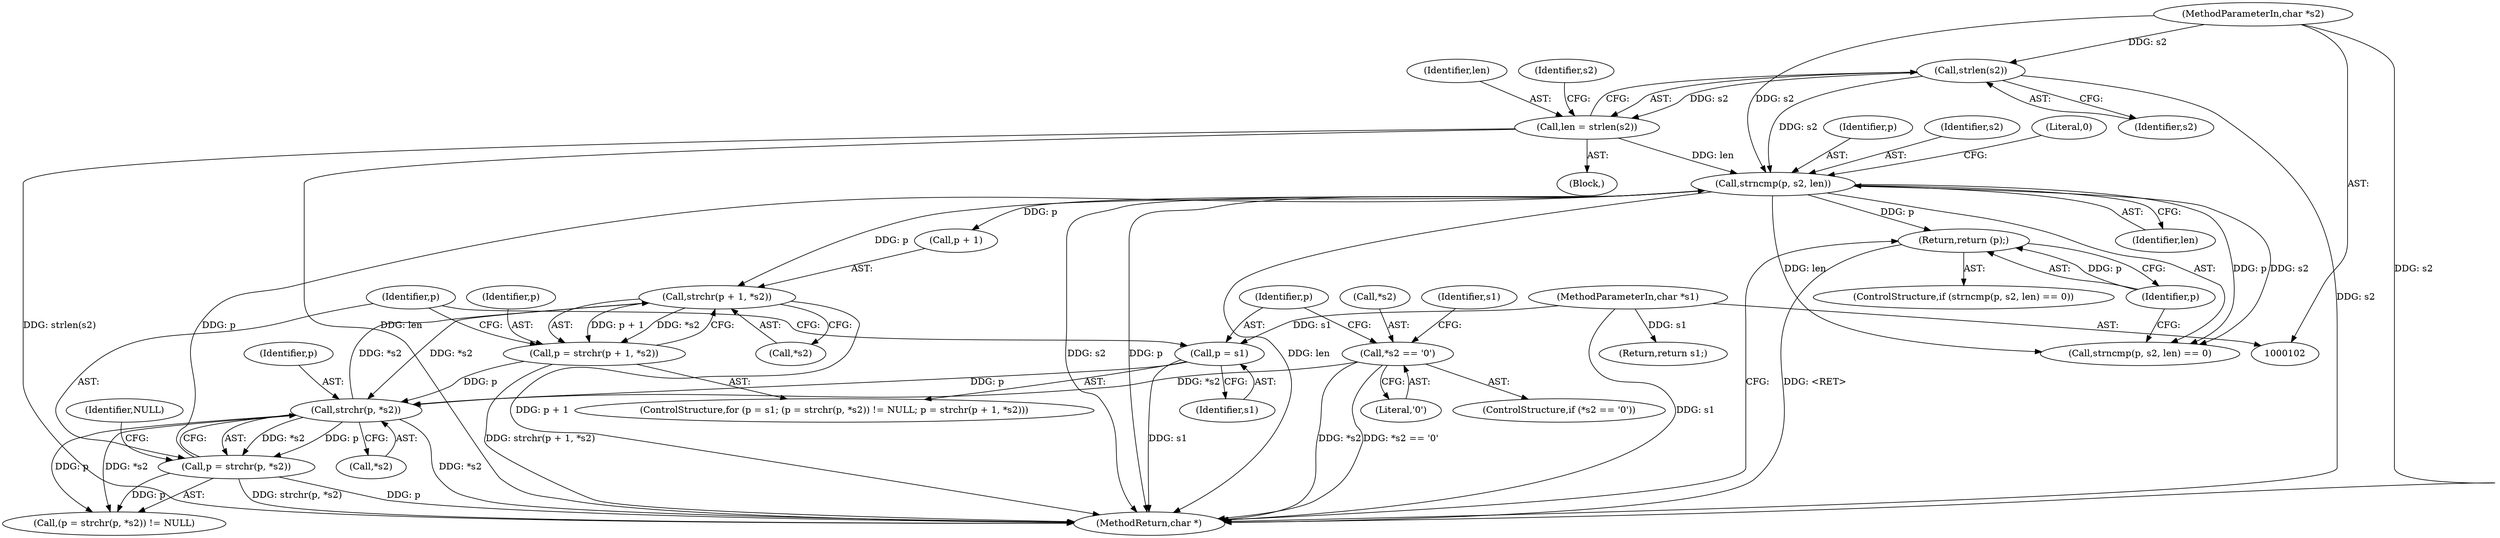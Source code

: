 digraph "1_boa_e139b87835994d007fbd64eead6c1455d7b8cf4e_0@pointer" {
"1000147" [label="(Return,return (p);)"];
"1000148" [label="(Identifier,p)"];
"1000142" [label="(Call,strncmp(p, s2, len))"];
"1000124" [label="(Call,p = strchr(p, *s2))"];
"1000126" [label="(Call,strchr(p, *s2))"];
"1000131" [label="(Call,p = strchr(p + 1, *s2))"];
"1000133" [label="(Call,strchr(p + 1, *s2))"];
"1000120" [label="(Call,p = s1)"];
"1000103" [label="(MethodParameterIn,char *s1)"];
"1000113" [label="(Call,*s2 == '\0')"];
"1000110" [label="(Call,strlen(s2))"];
"1000104" [label="(MethodParameterIn,char *s2)"];
"1000108" [label="(Call,len = strlen(s2))"];
"1000133" [label="(Call,strchr(p + 1, *s2))"];
"1000143" [label="(Identifier,p)"];
"1000116" [label="(Literal,'\0')"];
"1000124" [label="(Call,p = strchr(p, *s2))"];
"1000114" [label="(Call,*s2)"];
"1000128" [label="(Call,*s2)"];
"1000137" [label="(Call,*s2)"];
"1000141" [label="(Call,strncmp(p, s2, len) == 0)"];
"1000134" [label="(Call,p + 1)"];
"1000118" [label="(Identifier,s1)"];
"1000123" [label="(Call,(p = strchr(p, *s2)) != NULL)"];
"1000125" [label="(Identifier,p)"];
"1000115" [label="(Identifier,s2)"];
"1000119" [label="(ControlStructure,for (p = s1; (p = strchr(p, *s2)) != NULL; p = strchr(p + 1, *s2)))"];
"1000140" [label="(ControlStructure,if (strncmp(p, s2, len) == 0))"];
"1000142" [label="(Call,strncmp(p, s2, len))"];
"1000110" [label="(Call,strlen(s2))"];
"1000120" [label="(Call,p = s1)"];
"1000105" [label="(Block,)"];
"1000145" [label="(Identifier,len)"];
"1000108" [label="(Call,len = strlen(s2))"];
"1000127" [label="(Identifier,p)"];
"1000126" [label="(Call,strchr(p, *s2))"];
"1000144" [label="(Identifier,s2)"];
"1000130" [label="(Identifier,NULL)"];
"1000117" [label="(Return,return s1;)"];
"1000103" [label="(MethodParameterIn,char *s1)"];
"1000146" [label="(Literal,0)"];
"1000121" [label="(Identifier,p)"];
"1000112" [label="(ControlStructure,if (*s2 == '\0'))"];
"1000111" [label="(Identifier,s2)"];
"1000148" [label="(Identifier,p)"];
"1000113" [label="(Call,*s2 == '\0')"];
"1000109" [label="(Identifier,len)"];
"1000132" [label="(Identifier,p)"];
"1000122" [label="(Identifier,s1)"];
"1000147" [label="(Return,return (p);)"];
"1000131" [label="(Call,p = strchr(p + 1, *s2))"];
"1000104" [label="(MethodParameterIn,char *s2)"];
"1000151" [label="(MethodReturn,char *)"];
"1000147" -> "1000140"  [label="AST: "];
"1000147" -> "1000148"  [label="CFG: "];
"1000148" -> "1000147"  [label="AST: "];
"1000151" -> "1000147"  [label="CFG: "];
"1000147" -> "1000151"  [label="DDG: <RET>"];
"1000148" -> "1000147"  [label="DDG: p"];
"1000142" -> "1000147"  [label="DDG: p"];
"1000148" -> "1000141"  [label="CFG: "];
"1000142" -> "1000141"  [label="AST: "];
"1000142" -> "1000145"  [label="CFG: "];
"1000143" -> "1000142"  [label="AST: "];
"1000144" -> "1000142"  [label="AST: "];
"1000145" -> "1000142"  [label="AST: "];
"1000146" -> "1000142"  [label="CFG: "];
"1000142" -> "1000151"  [label="DDG: s2"];
"1000142" -> "1000151"  [label="DDG: p"];
"1000142" -> "1000151"  [label="DDG: len"];
"1000142" -> "1000133"  [label="DDG: p"];
"1000142" -> "1000134"  [label="DDG: p"];
"1000142" -> "1000141"  [label="DDG: p"];
"1000142" -> "1000141"  [label="DDG: s2"];
"1000142" -> "1000141"  [label="DDG: len"];
"1000124" -> "1000142"  [label="DDG: p"];
"1000110" -> "1000142"  [label="DDG: s2"];
"1000104" -> "1000142"  [label="DDG: s2"];
"1000108" -> "1000142"  [label="DDG: len"];
"1000124" -> "1000123"  [label="AST: "];
"1000124" -> "1000126"  [label="CFG: "];
"1000125" -> "1000124"  [label="AST: "];
"1000126" -> "1000124"  [label="AST: "];
"1000130" -> "1000124"  [label="CFG: "];
"1000124" -> "1000151"  [label="DDG: p"];
"1000124" -> "1000151"  [label="DDG: strchr(p, *s2)"];
"1000124" -> "1000123"  [label="DDG: p"];
"1000126" -> "1000124"  [label="DDG: p"];
"1000126" -> "1000124"  [label="DDG: *s2"];
"1000126" -> "1000128"  [label="CFG: "];
"1000127" -> "1000126"  [label="AST: "];
"1000128" -> "1000126"  [label="AST: "];
"1000126" -> "1000151"  [label="DDG: *s2"];
"1000126" -> "1000123"  [label="DDG: p"];
"1000126" -> "1000123"  [label="DDG: *s2"];
"1000131" -> "1000126"  [label="DDG: p"];
"1000120" -> "1000126"  [label="DDG: p"];
"1000113" -> "1000126"  [label="DDG: *s2"];
"1000133" -> "1000126"  [label="DDG: *s2"];
"1000126" -> "1000133"  [label="DDG: *s2"];
"1000131" -> "1000119"  [label="AST: "];
"1000131" -> "1000133"  [label="CFG: "];
"1000132" -> "1000131"  [label="AST: "];
"1000133" -> "1000131"  [label="AST: "];
"1000125" -> "1000131"  [label="CFG: "];
"1000131" -> "1000151"  [label="DDG: strchr(p + 1, *s2)"];
"1000133" -> "1000131"  [label="DDG: p + 1"];
"1000133" -> "1000131"  [label="DDG: *s2"];
"1000133" -> "1000137"  [label="CFG: "];
"1000134" -> "1000133"  [label="AST: "];
"1000137" -> "1000133"  [label="AST: "];
"1000133" -> "1000151"  [label="DDG: p + 1"];
"1000120" -> "1000119"  [label="AST: "];
"1000120" -> "1000122"  [label="CFG: "];
"1000121" -> "1000120"  [label="AST: "];
"1000122" -> "1000120"  [label="AST: "];
"1000125" -> "1000120"  [label="CFG: "];
"1000120" -> "1000151"  [label="DDG: s1"];
"1000103" -> "1000120"  [label="DDG: s1"];
"1000103" -> "1000102"  [label="AST: "];
"1000103" -> "1000151"  [label="DDG: s1"];
"1000103" -> "1000117"  [label="DDG: s1"];
"1000113" -> "1000112"  [label="AST: "];
"1000113" -> "1000116"  [label="CFG: "];
"1000114" -> "1000113"  [label="AST: "];
"1000116" -> "1000113"  [label="AST: "];
"1000118" -> "1000113"  [label="CFG: "];
"1000121" -> "1000113"  [label="CFG: "];
"1000113" -> "1000151"  [label="DDG: *s2"];
"1000113" -> "1000151"  [label="DDG: *s2 == '\0'"];
"1000110" -> "1000108"  [label="AST: "];
"1000110" -> "1000111"  [label="CFG: "];
"1000111" -> "1000110"  [label="AST: "];
"1000108" -> "1000110"  [label="CFG: "];
"1000110" -> "1000151"  [label="DDG: s2"];
"1000110" -> "1000108"  [label="DDG: s2"];
"1000104" -> "1000110"  [label="DDG: s2"];
"1000104" -> "1000102"  [label="AST: "];
"1000104" -> "1000151"  [label="DDG: s2"];
"1000108" -> "1000105"  [label="AST: "];
"1000109" -> "1000108"  [label="AST: "];
"1000115" -> "1000108"  [label="CFG: "];
"1000108" -> "1000151"  [label="DDG: len"];
"1000108" -> "1000151"  [label="DDG: strlen(s2)"];
}
